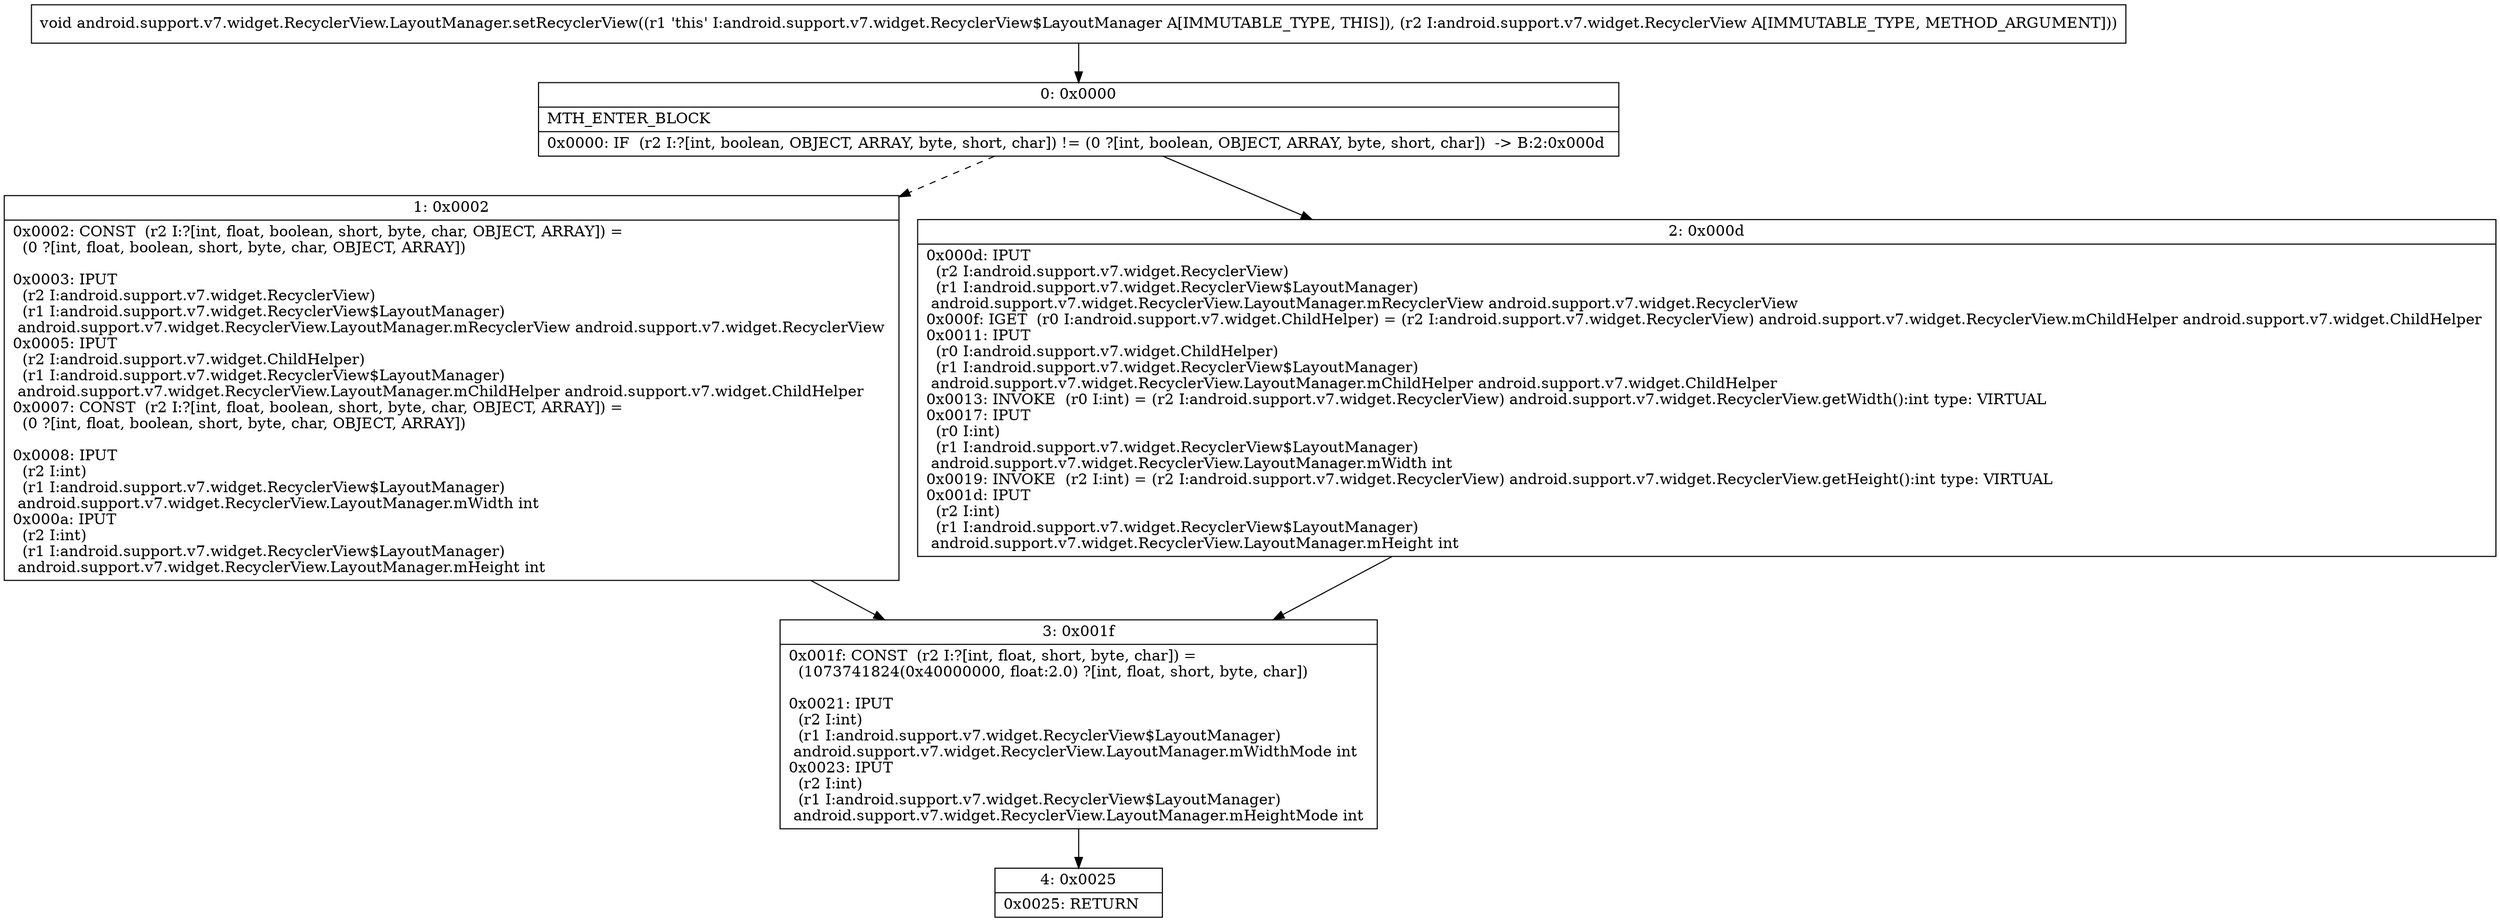 digraph "CFG forandroid.support.v7.widget.RecyclerView.LayoutManager.setRecyclerView(Landroid\/support\/v7\/widget\/RecyclerView;)V" {
Node_0 [shape=record,label="{0\:\ 0x0000|MTH_ENTER_BLOCK\l|0x0000: IF  (r2 I:?[int, boolean, OBJECT, ARRAY, byte, short, char]) != (0 ?[int, boolean, OBJECT, ARRAY, byte, short, char])  \-\> B:2:0x000d \l}"];
Node_1 [shape=record,label="{1\:\ 0x0002|0x0002: CONST  (r2 I:?[int, float, boolean, short, byte, char, OBJECT, ARRAY]) = \l  (0 ?[int, float, boolean, short, byte, char, OBJECT, ARRAY])\l \l0x0003: IPUT  \l  (r2 I:android.support.v7.widget.RecyclerView)\l  (r1 I:android.support.v7.widget.RecyclerView$LayoutManager)\l android.support.v7.widget.RecyclerView.LayoutManager.mRecyclerView android.support.v7.widget.RecyclerView \l0x0005: IPUT  \l  (r2 I:android.support.v7.widget.ChildHelper)\l  (r1 I:android.support.v7.widget.RecyclerView$LayoutManager)\l android.support.v7.widget.RecyclerView.LayoutManager.mChildHelper android.support.v7.widget.ChildHelper \l0x0007: CONST  (r2 I:?[int, float, boolean, short, byte, char, OBJECT, ARRAY]) = \l  (0 ?[int, float, boolean, short, byte, char, OBJECT, ARRAY])\l \l0x0008: IPUT  \l  (r2 I:int)\l  (r1 I:android.support.v7.widget.RecyclerView$LayoutManager)\l android.support.v7.widget.RecyclerView.LayoutManager.mWidth int \l0x000a: IPUT  \l  (r2 I:int)\l  (r1 I:android.support.v7.widget.RecyclerView$LayoutManager)\l android.support.v7.widget.RecyclerView.LayoutManager.mHeight int \l}"];
Node_2 [shape=record,label="{2\:\ 0x000d|0x000d: IPUT  \l  (r2 I:android.support.v7.widget.RecyclerView)\l  (r1 I:android.support.v7.widget.RecyclerView$LayoutManager)\l android.support.v7.widget.RecyclerView.LayoutManager.mRecyclerView android.support.v7.widget.RecyclerView \l0x000f: IGET  (r0 I:android.support.v7.widget.ChildHelper) = (r2 I:android.support.v7.widget.RecyclerView) android.support.v7.widget.RecyclerView.mChildHelper android.support.v7.widget.ChildHelper \l0x0011: IPUT  \l  (r0 I:android.support.v7.widget.ChildHelper)\l  (r1 I:android.support.v7.widget.RecyclerView$LayoutManager)\l android.support.v7.widget.RecyclerView.LayoutManager.mChildHelper android.support.v7.widget.ChildHelper \l0x0013: INVOKE  (r0 I:int) = (r2 I:android.support.v7.widget.RecyclerView) android.support.v7.widget.RecyclerView.getWidth():int type: VIRTUAL \l0x0017: IPUT  \l  (r0 I:int)\l  (r1 I:android.support.v7.widget.RecyclerView$LayoutManager)\l android.support.v7.widget.RecyclerView.LayoutManager.mWidth int \l0x0019: INVOKE  (r2 I:int) = (r2 I:android.support.v7.widget.RecyclerView) android.support.v7.widget.RecyclerView.getHeight():int type: VIRTUAL \l0x001d: IPUT  \l  (r2 I:int)\l  (r1 I:android.support.v7.widget.RecyclerView$LayoutManager)\l android.support.v7.widget.RecyclerView.LayoutManager.mHeight int \l}"];
Node_3 [shape=record,label="{3\:\ 0x001f|0x001f: CONST  (r2 I:?[int, float, short, byte, char]) = \l  (1073741824(0x40000000, float:2.0) ?[int, float, short, byte, char])\l \l0x0021: IPUT  \l  (r2 I:int)\l  (r1 I:android.support.v7.widget.RecyclerView$LayoutManager)\l android.support.v7.widget.RecyclerView.LayoutManager.mWidthMode int \l0x0023: IPUT  \l  (r2 I:int)\l  (r1 I:android.support.v7.widget.RecyclerView$LayoutManager)\l android.support.v7.widget.RecyclerView.LayoutManager.mHeightMode int \l}"];
Node_4 [shape=record,label="{4\:\ 0x0025|0x0025: RETURN   \l}"];
MethodNode[shape=record,label="{void android.support.v7.widget.RecyclerView.LayoutManager.setRecyclerView((r1 'this' I:android.support.v7.widget.RecyclerView$LayoutManager A[IMMUTABLE_TYPE, THIS]), (r2 I:android.support.v7.widget.RecyclerView A[IMMUTABLE_TYPE, METHOD_ARGUMENT])) }"];
MethodNode -> Node_0;
Node_0 -> Node_1[style=dashed];
Node_0 -> Node_2;
Node_1 -> Node_3;
Node_2 -> Node_3;
Node_3 -> Node_4;
}

